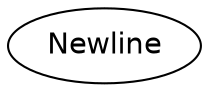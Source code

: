 digraph NewlineDep {
  node [fontname=helvetica];
  
  Newline; /* no dependencies */
      
} /* NewlineDep */